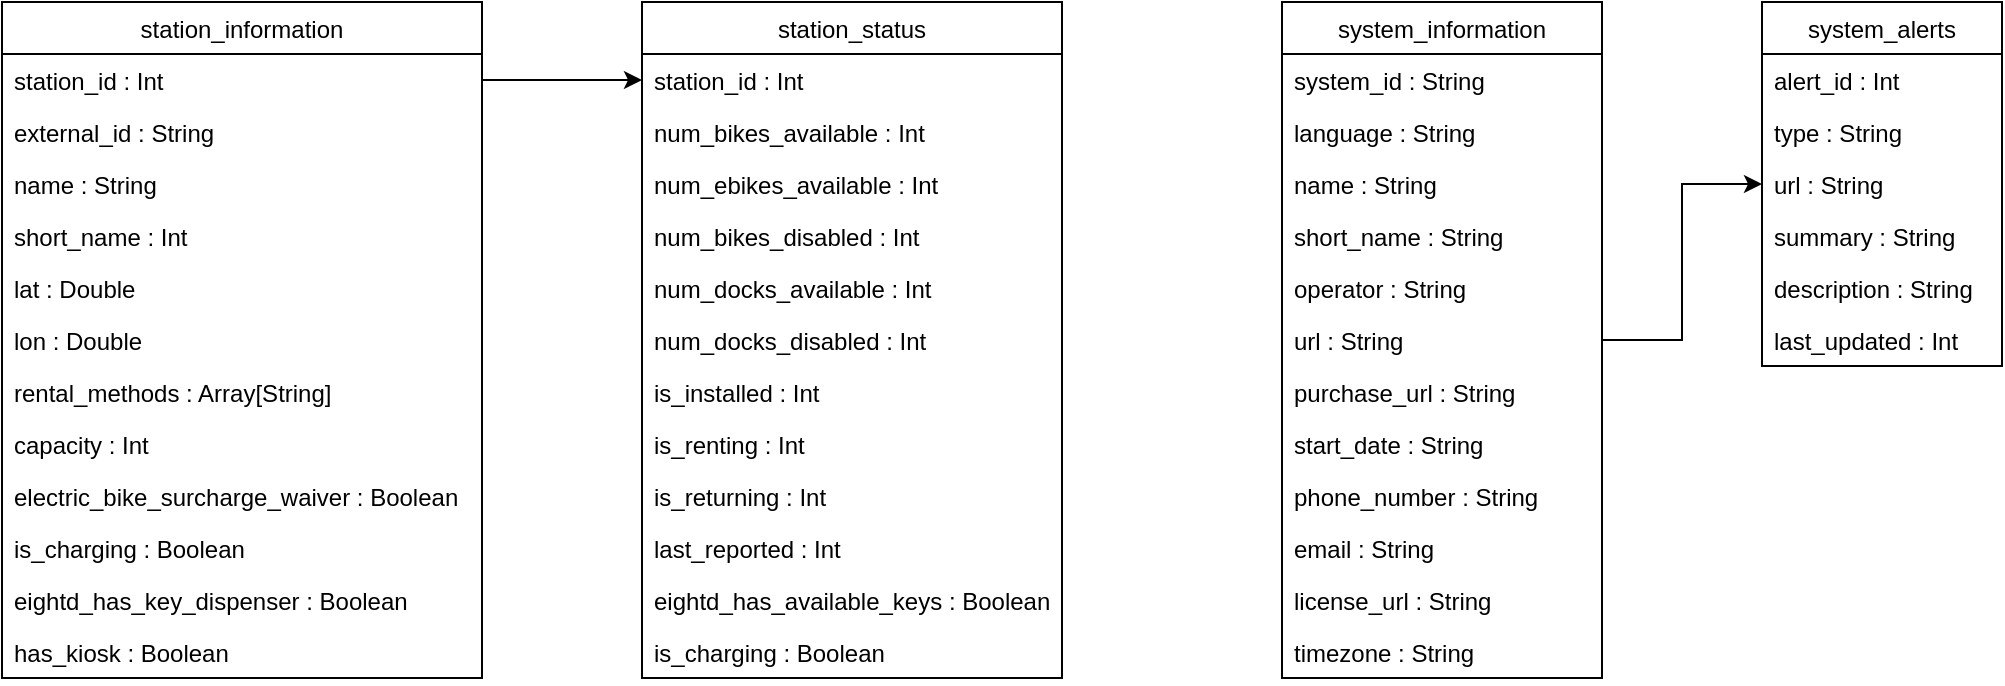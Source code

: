 <mxfile version="14.1.1" type="device"><diagram id="EeUKwa0ocR6P-Onz2Nkn" name="Page-1"><mxGraphModel dx="1673" dy="896" grid="1" gridSize="10" guides="1" tooltips="1" connect="1" arrows="1" fold="1" page="1" pageScale="1" pageWidth="2339" pageHeight="3300" math="0" shadow="0"><root><mxCell id="0"/><mxCell id="1" parent="0"/><mxCell id="87wIou0G1SsMSOrfjKKC-6" value="station_status" style="swimlane;fontStyle=0;childLayout=stackLayout;horizontal=1;startSize=26;fillColor=none;horizontalStack=0;resizeParent=1;resizeParentMax=0;resizeLast=0;collapsible=1;marginBottom=0;" parent="1" vertex="1"><mxGeometry x="680" y="120" width="210" height="338" as="geometry"/></mxCell><mxCell id="87wIou0G1SsMSOrfjKKC-7" value="station_id : Int" style="text;strokeColor=none;fillColor=none;align=left;verticalAlign=top;spacingLeft=4;spacingRight=4;overflow=hidden;rotatable=0;points=[[0,0.5],[1,0.5]];portConstraint=eastwest;" parent="87wIou0G1SsMSOrfjKKC-6" vertex="1"><mxGeometry y="26" width="210" height="26" as="geometry"/></mxCell><mxCell id="87wIou0G1SsMSOrfjKKC-8" value="num_bikes_available : Int" style="text;strokeColor=none;fillColor=none;align=left;verticalAlign=top;spacingLeft=4;spacingRight=4;overflow=hidden;rotatable=0;points=[[0,0.5],[1,0.5]];portConstraint=eastwest;" parent="87wIou0G1SsMSOrfjKKC-6" vertex="1"><mxGeometry y="52" width="210" height="26" as="geometry"/></mxCell><mxCell id="87wIou0G1SsMSOrfjKKC-9" value="num_ebikes_available : Int" style="text;strokeColor=none;fillColor=none;align=left;verticalAlign=top;spacingLeft=4;spacingRight=4;overflow=hidden;rotatable=0;points=[[0,0.5],[1,0.5]];portConstraint=eastwest;" parent="87wIou0G1SsMSOrfjKKC-6" vertex="1"><mxGeometry y="78" width="210" height="26" as="geometry"/></mxCell><mxCell id="87wIou0G1SsMSOrfjKKC-11" value="num_bikes_disabled : Int" style="text;strokeColor=none;fillColor=none;align=left;verticalAlign=top;spacingLeft=4;spacingRight=4;overflow=hidden;rotatable=0;points=[[0,0.5],[1,0.5]];portConstraint=eastwest;" parent="87wIou0G1SsMSOrfjKKC-6" vertex="1"><mxGeometry y="104" width="210" height="26" as="geometry"/></mxCell><mxCell id="87wIou0G1SsMSOrfjKKC-13" value="num_docks_available : Int" style="text;strokeColor=none;fillColor=none;align=left;verticalAlign=top;spacingLeft=4;spacingRight=4;overflow=hidden;rotatable=0;points=[[0,0.5],[1,0.5]];portConstraint=eastwest;" parent="87wIou0G1SsMSOrfjKKC-6" vertex="1"><mxGeometry y="130" width="210" height="26" as="geometry"/></mxCell><mxCell id="87wIou0G1SsMSOrfjKKC-17" value="num_docks_disabled : Int" style="text;strokeColor=none;fillColor=none;align=left;verticalAlign=top;spacingLeft=4;spacingRight=4;overflow=hidden;rotatable=0;points=[[0,0.5],[1,0.5]];portConstraint=eastwest;" parent="87wIou0G1SsMSOrfjKKC-6" vertex="1"><mxGeometry y="156" width="210" height="26" as="geometry"/></mxCell><mxCell id="87wIou0G1SsMSOrfjKKC-18" value="is_installed : Int" style="text;strokeColor=none;fillColor=none;align=left;verticalAlign=top;spacingLeft=4;spacingRight=4;overflow=hidden;rotatable=0;points=[[0,0.5],[1,0.5]];portConstraint=eastwest;" parent="87wIou0G1SsMSOrfjKKC-6" vertex="1"><mxGeometry y="182" width="210" height="26" as="geometry"/></mxCell><mxCell id="DSiYzcExtaKeJNLB6xu6-119" value="is_renting : Int" style="text;strokeColor=none;fillColor=none;align=left;verticalAlign=top;spacingLeft=4;spacingRight=4;overflow=hidden;rotatable=0;points=[[0,0.5],[1,0.5]];portConstraint=eastwest;" parent="87wIou0G1SsMSOrfjKKC-6" vertex="1"><mxGeometry y="208" width="210" height="26" as="geometry"/></mxCell><mxCell id="DSiYzcExtaKeJNLB6xu6-120" value="is_returning : Int" style="text;strokeColor=none;fillColor=none;align=left;verticalAlign=top;spacingLeft=4;spacingRight=4;overflow=hidden;rotatable=0;points=[[0,0.5],[1,0.5]];portConstraint=eastwest;" parent="87wIou0G1SsMSOrfjKKC-6" vertex="1"><mxGeometry y="234" width="210" height="26" as="geometry"/></mxCell><mxCell id="DSiYzcExtaKeJNLB6xu6-121" value="last_reported : Int" style="text;strokeColor=none;fillColor=none;align=left;verticalAlign=top;spacingLeft=4;spacingRight=4;overflow=hidden;rotatable=0;points=[[0,0.5],[1,0.5]];portConstraint=eastwest;" parent="87wIou0G1SsMSOrfjKKC-6" vertex="1"><mxGeometry y="260" width="210" height="26" as="geometry"/></mxCell><mxCell id="vLGKyjzEfa7wik3vSErM-21" value="eightd_has_available_keys : Boolean" style="text;strokeColor=none;fillColor=none;align=left;verticalAlign=top;spacingLeft=4;spacingRight=4;overflow=hidden;rotatable=0;points=[[0,0.5],[1,0.5]];portConstraint=eastwest;" vertex="1" parent="87wIou0G1SsMSOrfjKKC-6"><mxGeometry y="286" width="210" height="26" as="geometry"/></mxCell><mxCell id="vLGKyjzEfa7wik3vSErM-22" value="is_charging : Boolean" style="text;strokeColor=none;fillColor=none;align=left;verticalAlign=top;spacingLeft=4;spacingRight=4;overflow=hidden;rotatable=0;points=[[0,0.5],[1,0.5]];portConstraint=eastwest;" vertex="1" parent="87wIou0G1SsMSOrfjKKC-6"><mxGeometry y="312" width="210" height="26" as="geometry"/></mxCell><mxCell id="87wIou0G1SsMSOrfjKKC-28" value="system_information" style="swimlane;fontStyle=0;childLayout=stackLayout;horizontal=1;startSize=26;fillColor=none;horizontalStack=0;resizeParent=1;resizeParentMax=0;resizeLast=0;collapsible=1;marginBottom=0;" parent="1" vertex="1"><mxGeometry x="1000" y="120" width="160" height="338" as="geometry"/></mxCell><mxCell id="87wIou0G1SsMSOrfjKKC-29" value="system_id : String" style="text;strokeColor=none;fillColor=none;align=left;verticalAlign=top;spacingLeft=4;spacingRight=4;overflow=hidden;rotatable=0;points=[[0,0.5],[1,0.5]];portConstraint=eastwest;" parent="87wIou0G1SsMSOrfjKKC-28" vertex="1"><mxGeometry y="26" width="160" height="26" as="geometry"/></mxCell><mxCell id="87wIou0G1SsMSOrfjKKC-30" value="language : String" style="text;strokeColor=none;fillColor=none;align=left;verticalAlign=top;spacingLeft=4;spacingRight=4;overflow=hidden;rotatable=0;points=[[0,0.5],[1,0.5]];portConstraint=eastwest;" parent="87wIou0G1SsMSOrfjKKC-28" vertex="1"><mxGeometry y="52" width="160" height="26" as="geometry"/></mxCell><mxCell id="87wIou0G1SsMSOrfjKKC-31" value="name : String" style="text;strokeColor=none;fillColor=none;align=left;verticalAlign=top;spacingLeft=4;spacingRight=4;overflow=hidden;rotatable=0;points=[[0,0.5],[1,0.5]];portConstraint=eastwest;" parent="87wIou0G1SsMSOrfjKKC-28" vertex="1"><mxGeometry y="78" width="160" height="26" as="geometry"/></mxCell><mxCell id="87wIou0G1SsMSOrfjKKC-32" value="short_name : String" style="text;strokeColor=none;fillColor=none;align=left;verticalAlign=top;spacingLeft=4;spacingRight=4;overflow=hidden;rotatable=0;points=[[0,0.5],[1,0.5]];portConstraint=eastwest;" parent="87wIou0G1SsMSOrfjKKC-28" vertex="1"><mxGeometry y="104" width="160" height="26" as="geometry"/></mxCell><mxCell id="87wIou0G1SsMSOrfjKKC-33" value="operator : String" style="text;strokeColor=none;fillColor=none;align=left;verticalAlign=top;spacingLeft=4;spacingRight=4;overflow=hidden;rotatable=0;points=[[0,0.5],[1,0.5]];portConstraint=eastwest;" parent="87wIou0G1SsMSOrfjKKC-28" vertex="1"><mxGeometry y="130" width="160" height="26" as="geometry"/></mxCell><mxCell id="87wIou0G1SsMSOrfjKKC-34" value="url : String" style="text;strokeColor=none;fillColor=none;align=left;verticalAlign=top;spacingLeft=4;spacingRight=4;overflow=hidden;rotatable=0;points=[[0,0.5],[1,0.5]];portConstraint=eastwest;" parent="87wIou0G1SsMSOrfjKKC-28" vertex="1"><mxGeometry y="156" width="160" height="26" as="geometry"/></mxCell><mxCell id="87wIou0G1SsMSOrfjKKC-35" value="purchase_url : String" style="text;strokeColor=none;fillColor=none;align=left;verticalAlign=top;spacingLeft=4;spacingRight=4;overflow=hidden;rotatable=0;points=[[0,0.5],[1,0.5]];portConstraint=eastwest;" parent="87wIou0G1SsMSOrfjKKC-28" vertex="1"><mxGeometry y="182" width="160" height="26" as="geometry"/></mxCell><mxCell id="87wIou0G1SsMSOrfjKKC-36" value="start_date : String" style="text;strokeColor=none;fillColor=none;align=left;verticalAlign=top;spacingLeft=4;spacingRight=4;overflow=hidden;rotatable=0;points=[[0,0.5],[1,0.5]];portConstraint=eastwest;" parent="87wIou0G1SsMSOrfjKKC-28" vertex="1"><mxGeometry y="208" width="160" height="26" as="geometry"/></mxCell><mxCell id="87wIou0G1SsMSOrfjKKC-37" value="phone_number : String" style="text;strokeColor=none;fillColor=none;align=left;verticalAlign=top;spacingLeft=4;spacingRight=4;overflow=hidden;rotatable=0;points=[[0,0.5],[1,0.5]];portConstraint=eastwest;" parent="87wIou0G1SsMSOrfjKKC-28" vertex="1"><mxGeometry y="234" width="160" height="26" as="geometry"/></mxCell><mxCell id="87wIou0G1SsMSOrfjKKC-38" value="email : String" style="text;strokeColor=none;fillColor=none;align=left;verticalAlign=top;spacingLeft=4;spacingRight=4;overflow=hidden;rotatable=0;points=[[0,0.5],[1,0.5]];portConstraint=eastwest;" parent="87wIou0G1SsMSOrfjKKC-28" vertex="1"><mxGeometry y="260" width="160" height="26" as="geometry"/></mxCell><mxCell id="DSiYzcExtaKeJNLB6xu6-118" value="license_url : String" style="text;strokeColor=none;fillColor=none;align=left;verticalAlign=top;spacingLeft=4;spacingRight=4;overflow=hidden;rotatable=0;points=[[0,0.5],[1,0.5]];portConstraint=eastwest;" parent="87wIou0G1SsMSOrfjKKC-28" vertex="1"><mxGeometry y="286" width="160" height="26" as="geometry"/></mxCell><mxCell id="vLGKyjzEfa7wik3vSErM-23" value="timezone : String" style="text;strokeColor=none;fillColor=none;align=left;verticalAlign=top;spacingLeft=4;spacingRight=4;overflow=hidden;rotatable=0;points=[[0,0.5],[1,0.5]];portConstraint=eastwest;" vertex="1" parent="87wIou0G1SsMSOrfjKKC-28"><mxGeometry y="312" width="160" height="26" as="geometry"/></mxCell><mxCell id="87wIou0G1SsMSOrfjKKC-44" value="station_information" style="swimlane;fontStyle=0;childLayout=stackLayout;horizontal=1;startSize=26;fillColor=none;horizontalStack=0;resizeParent=1;resizeParentMax=0;resizeLast=0;collapsible=1;marginBottom=0;" parent="1" vertex="1"><mxGeometry x="360" y="120" width="240" height="338" as="geometry"/></mxCell><mxCell id="87wIou0G1SsMSOrfjKKC-45" value="station_id : Int" style="text;strokeColor=none;fillColor=none;align=left;verticalAlign=top;spacingLeft=4;spacingRight=4;overflow=hidden;rotatable=0;points=[[0,0.5],[1,0.5]];portConstraint=eastwest;" parent="87wIou0G1SsMSOrfjKKC-44" vertex="1"><mxGeometry y="26" width="240" height="26" as="geometry"/></mxCell><mxCell id="87wIou0G1SsMSOrfjKKC-47" value="external_id : String" style="text;strokeColor=none;fillColor=none;align=left;verticalAlign=top;spacingLeft=4;spacingRight=4;overflow=hidden;rotatable=0;points=[[0,0.5],[1,0.5]];portConstraint=eastwest;" parent="87wIou0G1SsMSOrfjKKC-44" vertex="1"><mxGeometry y="52" width="240" height="26" as="geometry"/></mxCell><mxCell id="87wIou0G1SsMSOrfjKKC-48" value="name : String" style="text;strokeColor=none;fillColor=none;align=left;verticalAlign=top;spacingLeft=4;spacingRight=4;overflow=hidden;rotatable=0;points=[[0,0.5],[1,0.5]];portConstraint=eastwest;" parent="87wIou0G1SsMSOrfjKKC-44" vertex="1"><mxGeometry y="78" width="240" height="26" as="geometry"/></mxCell><mxCell id="87wIou0G1SsMSOrfjKKC-49" value="short_name : Int" style="text;strokeColor=none;fillColor=none;align=left;verticalAlign=top;spacingLeft=4;spacingRight=4;overflow=hidden;rotatable=0;points=[[0,0.5],[1,0.5]];portConstraint=eastwest;" parent="87wIou0G1SsMSOrfjKKC-44" vertex="1"><mxGeometry y="104" width="240" height="26" as="geometry"/></mxCell><mxCell id="87wIou0G1SsMSOrfjKKC-50" value="lat : Double" style="text;strokeColor=none;fillColor=none;align=left;verticalAlign=top;spacingLeft=4;spacingRight=4;overflow=hidden;rotatable=0;points=[[0,0.5],[1,0.5]];portConstraint=eastwest;" parent="87wIou0G1SsMSOrfjKKC-44" vertex="1"><mxGeometry y="130" width="240" height="26" as="geometry"/></mxCell><mxCell id="87wIou0G1SsMSOrfjKKC-51" value="lon : Double" style="text;strokeColor=none;fillColor=none;align=left;verticalAlign=top;spacingLeft=4;spacingRight=4;overflow=hidden;rotatable=0;points=[[0,0.5],[1,0.5]];portConstraint=eastwest;" parent="87wIou0G1SsMSOrfjKKC-44" vertex="1"><mxGeometry y="156" width="240" height="26" as="geometry"/></mxCell><mxCell id="87wIou0G1SsMSOrfjKKC-52" value="rental_methods : Array[String]" style="text;strokeColor=none;fillColor=none;align=left;verticalAlign=top;spacingLeft=4;spacingRight=4;overflow=hidden;rotatable=0;points=[[0,0.5],[1,0.5]];portConstraint=eastwest;" parent="87wIou0G1SsMSOrfjKKC-44" vertex="1"><mxGeometry y="182" width="240" height="26" as="geometry"/></mxCell><mxCell id="87wIou0G1SsMSOrfjKKC-53" value="capacity : Int" style="text;strokeColor=none;fillColor=none;align=left;verticalAlign=top;spacingLeft=4;spacingRight=4;overflow=hidden;rotatable=0;points=[[0,0.5],[1,0.5]];portConstraint=eastwest;" parent="87wIou0G1SsMSOrfjKKC-44" vertex="1"><mxGeometry y="208" width="240" height="26" as="geometry"/></mxCell><mxCell id="87wIou0G1SsMSOrfjKKC-54" value="electric_bike_surcharge_waiver : Boolean" style="text;strokeColor=none;fillColor=none;align=left;verticalAlign=top;spacingLeft=4;spacingRight=4;overflow=hidden;rotatable=0;points=[[0,0.5],[1,0.5]];portConstraint=eastwest;" parent="87wIou0G1SsMSOrfjKKC-44" vertex="1"><mxGeometry y="234" width="240" height="26" as="geometry"/></mxCell><mxCell id="87wIou0G1SsMSOrfjKKC-55" value="is_charging : Boolean" style="text;strokeColor=none;fillColor=none;align=left;verticalAlign=top;spacingLeft=4;spacingRight=4;overflow=hidden;rotatable=0;points=[[0,0.5],[1,0.5]];portConstraint=eastwest;" parent="87wIou0G1SsMSOrfjKKC-44" vertex="1"><mxGeometry y="260" width="240" height="26" as="geometry"/></mxCell><mxCell id="87wIou0G1SsMSOrfjKKC-56" value="eightd_has_key_dispenser : Boolean" style="text;strokeColor=none;fillColor=none;align=left;verticalAlign=top;spacingLeft=4;spacingRight=4;overflow=hidden;rotatable=0;points=[[0,0.5],[1,0.5]];portConstraint=eastwest;" parent="87wIou0G1SsMSOrfjKKC-44" vertex="1"><mxGeometry y="286" width="240" height="26" as="geometry"/></mxCell><mxCell id="DSiYzcExtaKeJNLB6xu6-135" value="has_kiosk : Boolean" style="text;strokeColor=none;fillColor=none;align=left;verticalAlign=top;spacingLeft=4;spacingRight=4;overflow=hidden;rotatable=0;points=[[0,0.5],[1,0.5]];portConstraint=eastwest;" parent="87wIou0G1SsMSOrfjKKC-44" vertex="1"><mxGeometry y="312" width="240" height="26" as="geometry"/></mxCell><mxCell id="87wIou0G1SsMSOrfjKKC-57" value="system_alerts" style="swimlane;fontStyle=0;childLayout=stackLayout;horizontal=1;startSize=26;fillColor=none;horizontalStack=0;resizeParent=1;resizeParentMax=0;resizeLast=0;collapsible=1;marginBottom=0;" parent="1" vertex="1"><mxGeometry x="1240" y="120" width="120" height="182" as="geometry"/></mxCell><mxCell id="87wIou0G1SsMSOrfjKKC-58" value="alert_id : Int" style="text;strokeColor=none;fillColor=none;align=left;verticalAlign=top;spacingLeft=4;spacingRight=4;overflow=hidden;rotatable=0;points=[[0,0.5],[1,0.5]];portConstraint=eastwest;" parent="87wIou0G1SsMSOrfjKKC-57" vertex="1"><mxGeometry y="26" width="120" height="26" as="geometry"/></mxCell><mxCell id="87wIou0G1SsMSOrfjKKC-59" value="type : String" style="text;strokeColor=none;fillColor=none;align=left;verticalAlign=top;spacingLeft=4;spacingRight=4;overflow=hidden;rotatable=0;points=[[0,0.5],[1,0.5]];portConstraint=eastwest;" parent="87wIou0G1SsMSOrfjKKC-57" vertex="1"><mxGeometry y="52" width="120" height="26" as="geometry"/></mxCell><mxCell id="DSiYzcExtaKeJNLB6xu6-90" value="url : String" style="text;strokeColor=none;fillColor=none;align=left;verticalAlign=top;spacingLeft=4;spacingRight=4;overflow=hidden;rotatable=0;points=[[0,0.5],[1,0.5]];portConstraint=eastwest;" parent="87wIou0G1SsMSOrfjKKC-57" vertex="1"><mxGeometry y="78" width="120" height="26" as="geometry"/></mxCell><mxCell id="DSiYzcExtaKeJNLB6xu6-91" value="summary : String" style="text;strokeColor=none;fillColor=none;align=left;verticalAlign=top;spacingLeft=4;spacingRight=4;overflow=hidden;rotatable=0;points=[[0,0.5],[1,0.5]];portConstraint=eastwest;" parent="87wIou0G1SsMSOrfjKKC-57" vertex="1"><mxGeometry y="104" width="120" height="26" as="geometry"/></mxCell><mxCell id="DSiYzcExtaKeJNLB6xu6-133" value="description : String" style="text;strokeColor=none;fillColor=none;align=left;verticalAlign=top;spacingLeft=4;spacingRight=4;overflow=hidden;rotatable=0;points=[[0,0.5],[1,0.5]];portConstraint=eastwest;" parent="87wIou0G1SsMSOrfjKKC-57" vertex="1"><mxGeometry y="130" width="120" height="26" as="geometry"/></mxCell><mxCell id="DSiYzcExtaKeJNLB6xu6-134" value="last_updated : Int" style="text;strokeColor=none;fillColor=none;align=left;verticalAlign=top;spacingLeft=4;spacingRight=4;overflow=hidden;rotatable=0;points=[[0,0.5],[1,0.5]];portConstraint=eastwest;" parent="87wIou0G1SsMSOrfjKKC-57" vertex="1"><mxGeometry y="156" width="120" height="26" as="geometry"/></mxCell><mxCell id="pqwd45m-fcaKcii6EiHT-47" style="edgeStyle=orthogonalEdgeStyle;rounded=0;orthogonalLoop=1;jettySize=auto;html=1;exitX=1;exitY=0.5;exitDx=0;exitDy=0;entryX=0;entryY=0.5;entryDx=0;entryDy=0;" parent="1" source="87wIou0G1SsMSOrfjKKC-45" target="87wIou0G1SsMSOrfjKKC-7" edge="1"><mxGeometry relative="1" as="geometry"/></mxCell><mxCell id="vLGKyjzEfa7wik3vSErM-24" style="edgeStyle=orthogonalEdgeStyle;rounded=0;orthogonalLoop=1;jettySize=auto;html=1;exitX=1;exitY=0.5;exitDx=0;exitDy=0;entryX=0;entryY=0.5;entryDx=0;entryDy=0;" edge="1" parent="1" source="87wIou0G1SsMSOrfjKKC-34" target="DSiYzcExtaKeJNLB6xu6-90"><mxGeometry relative="1" as="geometry"/></mxCell></root></mxGraphModel></diagram></mxfile>